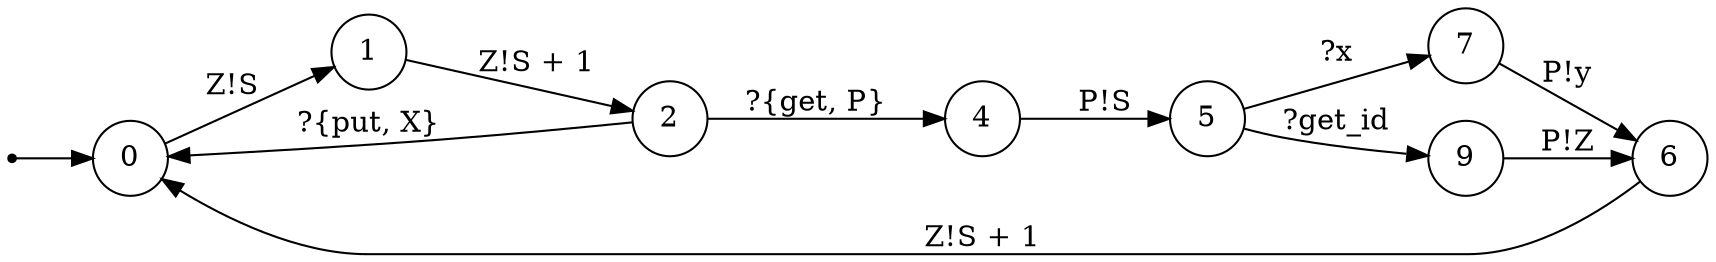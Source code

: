 digraph Communicating_Actor_Automata {

            rankdir=LR;
   size="100, 50"
  node [shape = doublecircle]; 

            node [shape = point]; START;
   node [shape = circle];
   START->0;

            
0 -> 1 [ label = "Z!S"];
1 -> 2 [ label = "Z!S + 1"];
2 -> 4 [ label = "?{get, P}"];
4 -> 5 [ label = "P!S"];
5 -> 7 [ label = "?x"];
7 -> 6 [ label = "P!y"];
5 -> 9 [ label = "?get_id"];
9 -> 6 [ label = "P!Z"];
6 -> 0 [ label = "Z!S + 1"];
2 -> 0 [ label = "?{put, X}"];
}